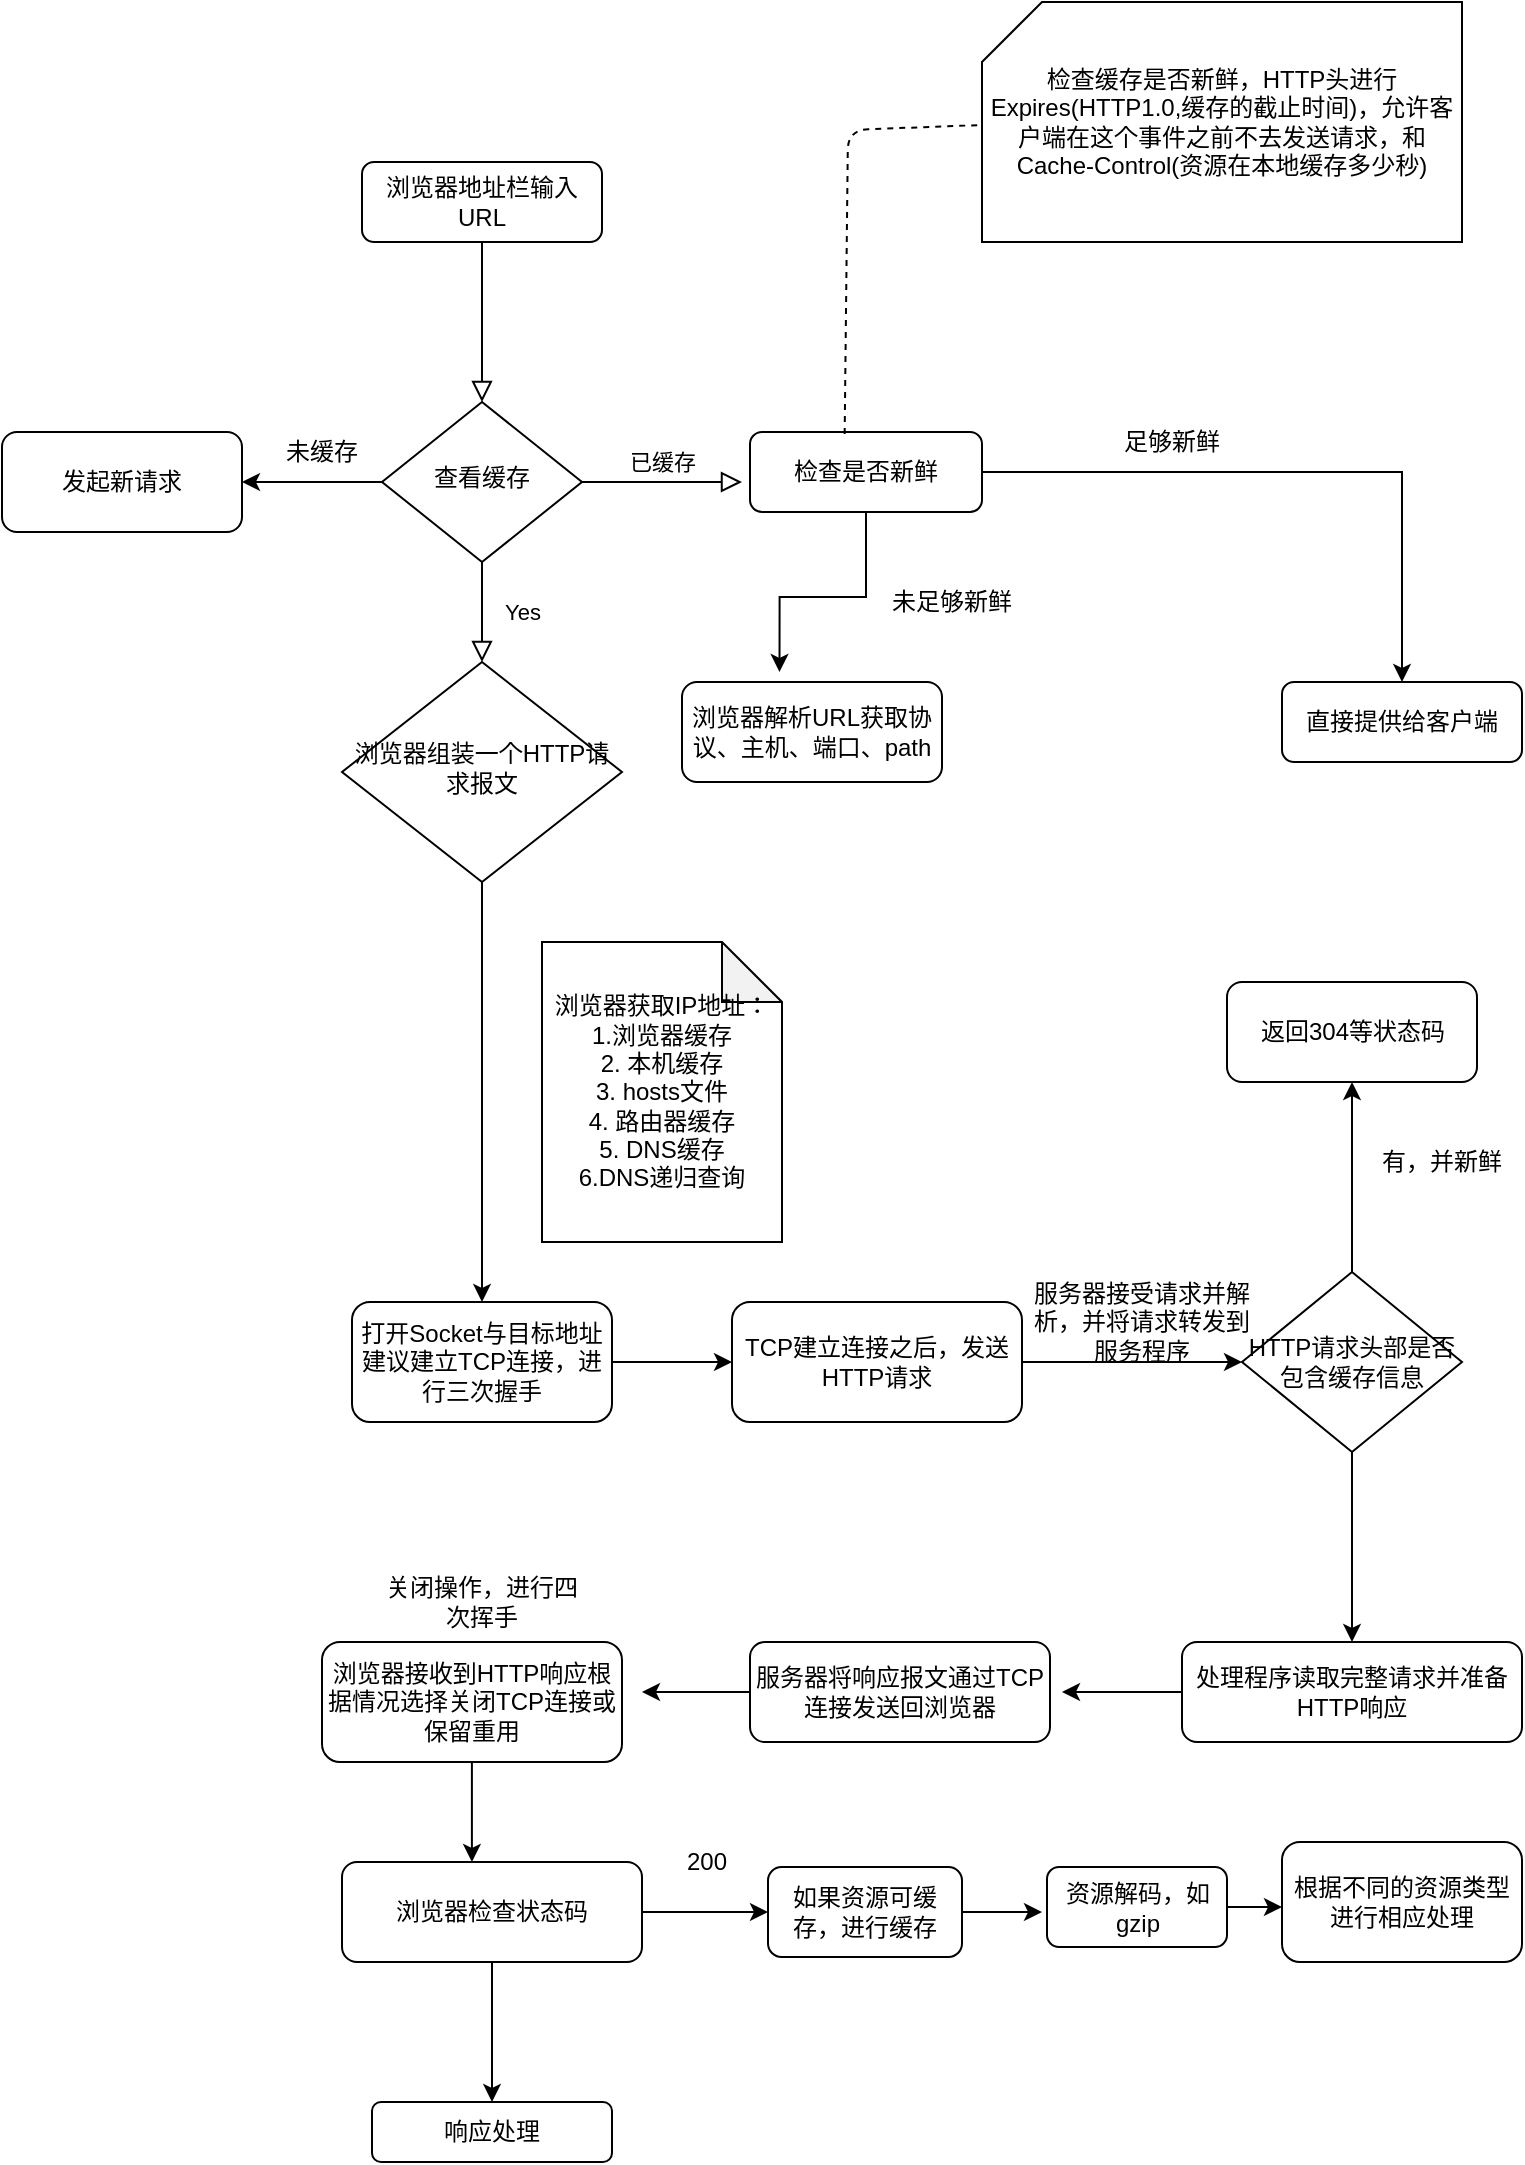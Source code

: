 <mxfile version="13.6.6" type="github">
  <diagram id="C5RBs43oDa-KdzZeNtuy" name="Page-1">
    <mxGraphModel dx="820" dy="1908" grid="1" gridSize="10" guides="1" tooltips="1" connect="1" arrows="1" fold="1" page="1" pageScale="1" pageWidth="827" pageHeight="1169" math="0" shadow="0">
      <root>
        <mxCell id="WIyWlLk6GJQsqaUBKTNV-0" />
        <mxCell id="WIyWlLk6GJQsqaUBKTNV-1" parent="WIyWlLk6GJQsqaUBKTNV-0" />
        <mxCell id="WIyWlLk6GJQsqaUBKTNV-2" value="" style="rounded=0;html=1;jettySize=auto;orthogonalLoop=1;fontSize=11;endArrow=block;endFill=0;endSize=8;strokeWidth=1;shadow=0;labelBackgroundColor=none;edgeStyle=orthogonalEdgeStyle;" parent="WIyWlLk6GJQsqaUBKTNV-1" source="WIyWlLk6GJQsqaUBKTNV-3" target="WIyWlLk6GJQsqaUBKTNV-6" edge="1">
          <mxGeometry relative="1" as="geometry" />
        </mxCell>
        <mxCell id="WIyWlLk6GJQsqaUBKTNV-3" value="浏览器地址栏输入URL" style="rounded=1;whiteSpace=wrap;html=1;fontSize=12;glass=0;strokeWidth=1;shadow=0;" parent="WIyWlLk6GJQsqaUBKTNV-1" vertex="1">
          <mxGeometry x="220" y="50" width="120" height="40" as="geometry" />
        </mxCell>
        <mxCell id="WIyWlLk6GJQsqaUBKTNV-4" value="Yes" style="rounded=0;html=1;jettySize=auto;orthogonalLoop=1;fontSize=11;endArrow=block;endFill=0;endSize=8;strokeWidth=1;shadow=0;labelBackgroundColor=none;edgeStyle=orthogonalEdgeStyle;" parent="WIyWlLk6GJQsqaUBKTNV-1" source="WIyWlLk6GJQsqaUBKTNV-6" target="WIyWlLk6GJQsqaUBKTNV-10" edge="1">
          <mxGeometry y="20" relative="1" as="geometry">
            <mxPoint as="offset" />
          </mxGeometry>
        </mxCell>
        <mxCell id="WIyWlLk6GJQsqaUBKTNV-5" value="已缓存" style="edgeStyle=orthogonalEdgeStyle;rounded=0;html=1;jettySize=auto;orthogonalLoop=1;fontSize=11;endArrow=block;endFill=0;endSize=8;strokeWidth=1;shadow=0;labelBackgroundColor=none;" parent="WIyWlLk6GJQsqaUBKTNV-1" source="WIyWlLk6GJQsqaUBKTNV-6" edge="1">
          <mxGeometry y="10" relative="1" as="geometry">
            <mxPoint as="offset" />
            <mxPoint x="410" y="210" as="targetPoint" />
            <Array as="points">
              <mxPoint x="400" y="210" />
            </Array>
          </mxGeometry>
        </mxCell>
        <mxCell id="6xM9E8aqBEME4XtWhoCc-11" style="edgeStyle=orthogonalEdgeStyle;rounded=0;orthogonalLoop=1;jettySize=auto;html=1;entryX=1;entryY=0.5;entryDx=0;entryDy=0;" edge="1" parent="WIyWlLk6GJQsqaUBKTNV-1" source="WIyWlLk6GJQsqaUBKTNV-6" target="6xM9E8aqBEME4XtWhoCc-5">
          <mxGeometry relative="1" as="geometry" />
        </mxCell>
        <mxCell id="WIyWlLk6GJQsqaUBKTNV-6" value="查看缓存" style="rhombus;whiteSpace=wrap;html=1;shadow=0;fontFamily=Helvetica;fontSize=12;align=center;strokeWidth=1;spacing=6;spacingTop=-4;" parent="WIyWlLk6GJQsqaUBKTNV-1" vertex="1">
          <mxGeometry x="230" y="170" width="100" height="80" as="geometry" />
        </mxCell>
        <mxCell id="6xM9E8aqBEME4XtWhoCc-21" style="edgeStyle=orthogonalEdgeStyle;rounded=0;orthogonalLoop=1;jettySize=auto;html=1;entryX=0.5;entryY=0;entryDx=0;entryDy=0;" edge="1" parent="WIyWlLk6GJQsqaUBKTNV-1" source="WIyWlLk6GJQsqaUBKTNV-7" target="6xM9E8aqBEME4XtWhoCc-20">
          <mxGeometry relative="1" as="geometry" />
        </mxCell>
        <mxCell id="6xM9E8aqBEME4XtWhoCc-24" style="edgeStyle=orthogonalEdgeStyle;rounded=0;orthogonalLoop=1;jettySize=auto;html=1;entryX=0.375;entryY=-0.1;entryDx=0;entryDy=0;entryPerimeter=0;" edge="1" parent="WIyWlLk6GJQsqaUBKTNV-1" source="WIyWlLk6GJQsqaUBKTNV-7" target="WIyWlLk6GJQsqaUBKTNV-12">
          <mxGeometry relative="1" as="geometry" />
        </mxCell>
        <mxCell id="WIyWlLk6GJQsqaUBKTNV-7" value="检查是否新鲜" style="rounded=1;whiteSpace=wrap;html=1;fontSize=12;glass=0;strokeWidth=1;shadow=0;" parent="WIyWlLk6GJQsqaUBKTNV-1" vertex="1">
          <mxGeometry x="414" y="185" width="116" height="40" as="geometry" />
        </mxCell>
        <mxCell id="6xM9E8aqBEME4XtWhoCc-28" style="edgeStyle=orthogonalEdgeStyle;rounded=0;orthogonalLoop=1;jettySize=auto;html=1;" edge="1" parent="WIyWlLk6GJQsqaUBKTNV-1" source="WIyWlLk6GJQsqaUBKTNV-10" target="WIyWlLk6GJQsqaUBKTNV-11">
          <mxGeometry relative="1" as="geometry" />
        </mxCell>
        <mxCell id="WIyWlLk6GJQsqaUBKTNV-10" value="浏览器组装一个HTTP请求报文" style="rhombus;whiteSpace=wrap;html=1;shadow=0;fontFamily=Helvetica;fontSize=12;align=center;strokeWidth=1;spacing=6;spacingTop=-4;" parent="WIyWlLk6GJQsqaUBKTNV-1" vertex="1">
          <mxGeometry x="210" y="300" width="140" height="110" as="geometry" />
        </mxCell>
        <mxCell id="6xM9E8aqBEME4XtWhoCc-31" style="edgeStyle=orthogonalEdgeStyle;rounded=0;orthogonalLoop=1;jettySize=auto;html=1;entryX=0;entryY=0.5;entryDx=0;entryDy=0;" edge="1" parent="WIyWlLk6GJQsqaUBKTNV-1" source="WIyWlLk6GJQsqaUBKTNV-11" target="6xM9E8aqBEME4XtWhoCc-30">
          <mxGeometry relative="1" as="geometry" />
        </mxCell>
        <mxCell id="WIyWlLk6GJQsqaUBKTNV-11" value="打开Socket与目标地址建议建立TCP连接，进行三次握手&lt;br&gt;" style="rounded=1;whiteSpace=wrap;html=1;fontSize=12;glass=0;strokeWidth=1;shadow=0;" parent="WIyWlLk6GJQsqaUBKTNV-1" vertex="1">
          <mxGeometry x="215" y="620" width="130" height="60" as="geometry" />
        </mxCell>
        <mxCell id="WIyWlLk6GJQsqaUBKTNV-12" value="浏览器解析URL获取协议、主机、端口、path" style="rounded=1;whiteSpace=wrap;html=1;fontSize=12;glass=0;strokeWidth=1;shadow=0;" parent="WIyWlLk6GJQsqaUBKTNV-1" vertex="1">
          <mxGeometry x="380" y="310" width="130" height="50" as="geometry" />
        </mxCell>
        <mxCell id="6xM9E8aqBEME4XtWhoCc-5" value="发起新请求" style="rounded=1;whiteSpace=wrap;html=1;" vertex="1" parent="WIyWlLk6GJQsqaUBKTNV-1">
          <mxGeometry x="40" y="185" width="120" height="50" as="geometry" />
        </mxCell>
        <mxCell id="6xM9E8aqBEME4XtWhoCc-12" value="未缓存" style="text;html=1;strokeColor=none;fillColor=none;align=center;verticalAlign=middle;whiteSpace=wrap;rounded=0;" vertex="1" parent="WIyWlLk6GJQsqaUBKTNV-1">
          <mxGeometry x="180" y="185" width="40" height="20" as="geometry" />
        </mxCell>
        <mxCell id="6xM9E8aqBEME4XtWhoCc-17" value="" style="endArrow=none;dashed=1;html=1;entryX=0.16;entryY=0.55;entryDx=0;entryDy=0;entryPerimeter=0;exitX=0.408;exitY=0.025;exitDx=0;exitDy=0;exitPerimeter=0;" edge="1" parent="WIyWlLk6GJQsqaUBKTNV-1" source="WIyWlLk6GJQsqaUBKTNV-7">
          <mxGeometry width="50" height="50" relative="1" as="geometry">
            <mxPoint x="610" y="330" as="sourcePoint" />
            <mxPoint x="530" y="31.5" as="targetPoint" />
            <Array as="points">
              <mxPoint x="463" y="34" />
            </Array>
          </mxGeometry>
        </mxCell>
        <mxCell id="6xM9E8aqBEME4XtWhoCc-19" value="&lt;span&gt;检查缓存是否新鲜，HTTP头进行&lt;/span&gt;&lt;br&gt;&lt;span&gt;Expires(HTTP1.0,缓存的截止时间)，允许客户端在这个事件之前不去发送请求，和Cache-Control(资源在本地缓存多少秒)&lt;/span&gt;" style="shape=card;whiteSpace=wrap;html=1;" vertex="1" parent="WIyWlLk6GJQsqaUBKTNV-1">
          <mxGeometry x="530" y="-30" width="240" height="120" as="geometry" />
        </mxCell>
        <mxCell id="6xM9E8aqBEME4XtWhoCc-20" value="直接提供给客户端" style="rounded=1;whiteSpace=wrap;html=1;" vertex="1" parent="WIyWlLk6GJQsqaUBKTNV-1">
          <mxGeometry x="680" y="310" width="120" height="40" as="geometry" />
        </mxCell>
        <mxCell id="6xM9E8aqBEME4XtWhoCc-23" value="足够新鲜" style="text;html=1;strokeColor=none;fillColor=none;align=center;verticalAlign=middle;whiteSpace=wrap;rounded=0;" vertex="1" parent="WIyWlLk6GJQsqaUBKTNV-1">
          <mxGeometry x="590" y="180" width="70" height="20" as="geometry" />
        </mxCell>
        <mxCell id="6xM9E8aqBEME4XtWhoCc-25" value="未足够新鲜" style="text;html=1;strokeColor=none;fillColor=none;align=center;verticalAlign=middle;whiteSpace=wrap;rounded=0;" vertex="1" parent="WIyWlLk6GJQsqaUBKTNV-1">
          <mxGeometry x="480" y="260" width="70" height="20" as="geometry" />
        </mxCell>
        <mxCell id="6xM9E8aqBEME4XtWhoCc-29" value="浏览器获取IP地址：&lt;br&gt;1.浏览器缓存&lt;br&gt;2. 本机缓存&lt;br&gt;3. hosts文件&lt;br&gt;4. 路由器缓存&lt;br&gt;5. DNS缓存&lt;br&gt;6.DNS递归查询" style="shape=note;whiteSpace=wrap;html=1;backgroundOutline=1;darkOpacity=0.05;" vertex="1" parent="WIyWlLk6GJQsqaUBKTNV-1">
          <mxGeometry x="310" y="440" width="120" height="150" as="geometry" />
        </mxCell>
        <mxCell id="6xM9E8aqBEME4XtWhoCc-33" style="edgeStyle=orthogonalEdgeStyle;rounded=0;orthogonalLoop=1;jettySize=auto;html=1;entryX=0;entryY=0.5;entryDx=0;entryDy=0;" edge="1" parent="WIyWlLk6GJQsqaUBKTNV-1" source="6xM9E8aqBEME4XtWhoCc-30" target="6xM9E8aqBEME4XtWhoCc-32">
          <mxGeometry relative="1" as="geometry" />
        </mxCell>
        <mxCell id="6xM9E8aqBEME4XtWhoCc-30" value="TCP建立连接之后，发送HTTP请求" style="rounded=1;whiteSpace=wrap;html=1;" vertex="1" parent="WIyWlLk6GJQsqaUBKTNV-1">
          <mxGeometry x="405" y="620" width="145" height="60" as="geometry" />
        </mxCell>
        <mxCell id="6xM9E8aqBEME4XtWhoCc-38" style="edgeStyle=orthogonalEdgeStyle;rounded=0;orthogonalLoop=1;jettySize=auto;html=1;" edge="1" parent="WIyWlLk6GJQsqaUBKTNV-1" source="6xM9E8aqBEME4XtWhoCc-32" target="6xM9E8aqBEME4XtWhoCc-35">
          <mxGeometry relative="1" as="geometry" />
        </mxCell>
        <mxCell id="6xM9E8aqBEME4XtWhoCc-41" style="edgeStyle=orthogonalEdgeStyle;rounded=0;orthogonalLoop=1;jettySize=auto;html=1;entryX=0.5;entryY=0;entryDx=0;entryDy=0;" edge="1" parent="WIyWlLk6GJQsqaUBKTNV-1" source="6xM9E8aqBEME4XtWhoCc-32" target="6xM9E8aqBEME4XtWhoCc-40">
          <mxGeometry relative="1" as="geometry" />
        </mxCell>
        <mxCell id="6xM9E8aqBEME4XtWhoCc-32" value="HTTP请求头部是否包含缓存信息" style="rhombus;whiteSpace=wrap;html=1;" vertex="1" parent="WIyWlLk6GJQsqaUBKTNV-1">
          <mxGeometry x="660" y="605" width="110" height="90" as="geometry" />
        </mxCell>
        <mxCell id="6xM9E8aqBEME4XtWhoCc-34" value="服务器接受请求并解析，并将请求转发到服务程序&lt;br&gt;" style="text;html=1;strokeColor=none;fillColor=none;align=center;verticalAlign=middle;whiteSpace=wrap;rounded=0;" vertex="1" parent="WIyWlLk6GJQsqaUBKTNV-1">
          <mxGeometry x="550" y="620" width="120" height="20" as="geometry" />
        </mxCell>
        <mxCell id="6xM9E8aqBEME4XtWhoCc-35" value="返回304等状态码&lt;br&gt;" style="rounded=1;whiteSpace=wrap;html=1;" vertex="1" parent="WIyWlLk6GJQsqaUBKTNV-1">
          <mxGeometry x="652.5" y="460" width="125" height="50" as="geometry" />
        </mxCell>
        <mxCell id="6xM9E8aqBEME4XtWhoCc-39" value="有，并新鲜&lt;br&gt;" style="text;html=1;strokeColor=none;fillColor=none;align=center;verticalAlign=middle;whiteSpace=wrap;rounded=0;" vertex="1" parent="WIyWlLk6GJQsqaUBKTNV-1">
          <mxGeometry x="720" y="540" width="80" height="20" as="geometry" />
        </mxCell>
        <mxCell id="6xM9E8aqBEME4XtWhoCc-57" style="edgeStyle=orthogonalEdgeStyle;rounded=0;orthogonalLoop=1;jettySize=auto;html=1;" edge="1" parent="WIyWlLk6GJQsqaUBKTNV-1" source="6xM9E8aqBEME4XtWhoCc-40">
          <mxGeometry relative="1" as="geometry">
            <mxPoint x="570" y="815" as="targetPoint" />
          </mxGeometry>
        </mxCell>
        <mxCell id="6xM9E8aqBEME4XtWhoCc-40" value="处理程序读取完整请求并准备HTTP响应" style="rounded=1;whiteSpace=wrap;html=1;" vertex="1" parent="WIyWlLk6GJQsqaUBKTNV-1">
          <mxGeometry x="630" y="790" width="170" height="50" as="geometry" />
        </mxCell>
        <mxCell id="6xM9E8aqBEME4XtWhoCc-61" style="edgeStyle=orthogonalEdgeStyle;rounded=0;orthogonalLoop=1;jettySize=auto;html=1;" edge="1" parent="WIyWlLk6GJQsqaUBKTNV-1" source="6xM9E8aqBEME4XtWhoCc-42">
          <mxGeometry relative="1" as="geometry">
            <mxPoint x="360" y="815" as="targetPoint" />
          </mxGeometry>
        </mxCell>
        <mxCell id="6xM9E8aqBEME4XtWhoCc-42" value="服务器将响应报文通过TCP连接发送回浏览器" style="rounded=1;whiteSpace=wrap;html=1;" vertex="1" parent="WIyWlLk6GJQsqaUBKTNV-1">
          <mxGeometry x="414" y="790" width="150" height="50" as="geometry" />
        </mxCell>
        <mxCell id="6xM9E8aqBEME4XtWhoCc-46" style="edgeStyle=orthogonalEdgeStyle;rounded=0;orthogonalLoop=1;jettySize=auto;html=1;entryX=0.433;entryY=0;entryDx=0;entryDy=0;entryPerimeter=0;" edge="1" parent="WIyWlLk6GJQsqaUBKTNV-1" source="6xM9E8aqBEME4XtWhoCc-43" target="6xM9E8aqBEME4XtWhoCc-45">
          <mxGeometry relative="1" as="geometry" />
        </mxCell>
        <mxCell id="6xM9E8aqBEME4XtWhoCc-43" value="浏览器接收到HTTP响应根据情况选择关闭TCP连接或保留重用" style="rounded=1;whiteSpace=wrap;html=1;" vertex="1" parent="WIyWlLk6GJQsqaUBKTNV-1">
          <mxGeometry x="200" y="790" width="150" height="60" as="geometry" />
        </mxCell>
        <mxCell id="6xM9E8aqBEME4XtWhoCc-44" value="关闭操作，进行四次挥手" style="text;html=1;strokeColor=none;fillColor=none;align=center;verticalAlign=middle;whiteSpace=wrap;rounded=0;" vertex="1" parent="WIyWlLk6GJQsqaUBKTNV-1">
          <mxGeometry x="230" y="760" width="100" height="20" as="geometry" />
        </mxCell>
        <mxCell id="6xM9E8aqBEME4XtWhoCc-48" style="edgeStyle=orthogonalEdgeStyle;rounded=0;orthogonalLoop=1;jettySize=auto;html=1;" edge="1" parent="WIyWlLk6GJQsqaUBKTNV-1" source="6xM9E8aqBEME4XtWhoCc-45">
          <mxGeometry relative="1" as="geometry">
            <mxPoint x="285" y="1020" as="targetPoint" />
          </mxGeometry>
        </mxCell>
        <mxCell id="6xM9E8aqBEME4XtWhoCc-50" style="edgeStyle=orthogonalEdgeStyle;rounded=0;orthogonalLoop=1;jettySize=auto;html=1;entryX=0;entryY=0.5;entryDx=0;entryDy=0;" edge="1" parent="WIyWlLk6GJQsqaUBKTNV-1" source="6xM9E8aqBEME4XtWhoCc-45" target="6xM9E8aqBEME4XtWhoCc-49">
          <mxGeometry relative="1" as="geometry" />
        </mxCell>
        <mxCell id="6xM9E8aqBEME4XtWhoCc-45" value="浏览器检查状态码&lt;br&gt;" style="rounded=1;whiteSpace=wrap;html=1;" vertex="1" parent="WIyWlLk6GJQsqaUBKTNV-1">
          <mxGeometry x="210" y="900" width="150" height="50" as="geometry" />
        </mxCell>
        <mxCell id="6xM9E8aqBEME4XtWhoCc-47" value="响应处理&lt;br&gt;" style="rounded=1;whiteSpace=wrap;html=1;" vertex="1" parent="WIyWlLk6GJQsqaUBKTNV-1">
          <mxGeometry x="225" y="1020" width="120" height="30" as="geometry" />
        </mxCell>
        <mxCell id="6xM9E8aqBEME4XtWhoCc-55" style="edgeStyle=orthogonalEdgeStyle;rounded=0;orthogonalLoop=1;jettySize=auto;html=1;" edge="1" parent="WIyWlLk6GJQsqaUBKTNV-1" source="6xM9E8aqBEME4XtWhoCc-49">
          <mxGeometry relative="1" as="geometry">
            <mxPoint x="560" y="925" as="targetPoint" />
          </mxGeometry>
        </mxCell>
        <mxCell id="6xM9E8aqBEME4XtWhoCc-49" value="如果资源可缓存，进行缓存&lt;br&gt;" style="rounded=1;whiteSpace=wrap;html=1;" vertex="1" parent="WIyWlLk6GJQsqaUBKTNV-1">
          <mxGeometry x="423" y="902.5" width="97" height="45" as="geometry" />
        </mxCell>
        <mxCell id="6xM9E8aqBEME4XtWhoCc-51" value="200" style="text;html=1;strokeColor=none;fillColor=none;align=center;verticalAlign=middle;whiteSpace=wrap;rounded=0;" vertex="1" parent="WIyWlLk6GJQsqaUBKTNV-1">
          <mxGeometry x="365" y="890" width="55" height="20" as="geometry" />
        </mxCell>
        <mxCell id="6xM9E8aqBEME4XtWhoCc-56" style="edgeStyle=orthogonalEdgeStyle;rounded=0;orthogonalLoop=1;jettySize=auto;html=1;" edge="1" parent="WIyWlLk6GJQsqaUBKTNV-1" source="6xM9E8aqBEME4XtWhoCc-53">
          <mxGeometry relative="1" as="geometry">
            <mxPoint x="680" y="922.5" as="targetPoint" />
          </mxGeometry>
        </mxCell>
        <mxCell id="6xM9E8aqBEME4XtWhoCc-53" value="资源解码，如gzip" style="rounded=1;whiteSpace=wrap;html=1;" vertex="1" parent="WIyWlLk6GJQsqaUBKTNV-1">
          <mxGeometry x="562.5" y="902.5" width="90" height="40" as="geometry" />
        </mxCell>
        <mxCell id="6xM9E8aqBEME4XtWhoCc-54" value="根据不同的资源类型进行相应处理" style="rounded=1;whiteSpace=wrap;html=1;" vertex="1" parent="WIyWlLk6GJQsqaUBKTNV-1">
          <mxGeometry x="680" y="890" width="120" height="60" as="geometry" />
        </mxCell>
      </root>
    </mxGraphModel>
  </diagram>
</mxfile>
